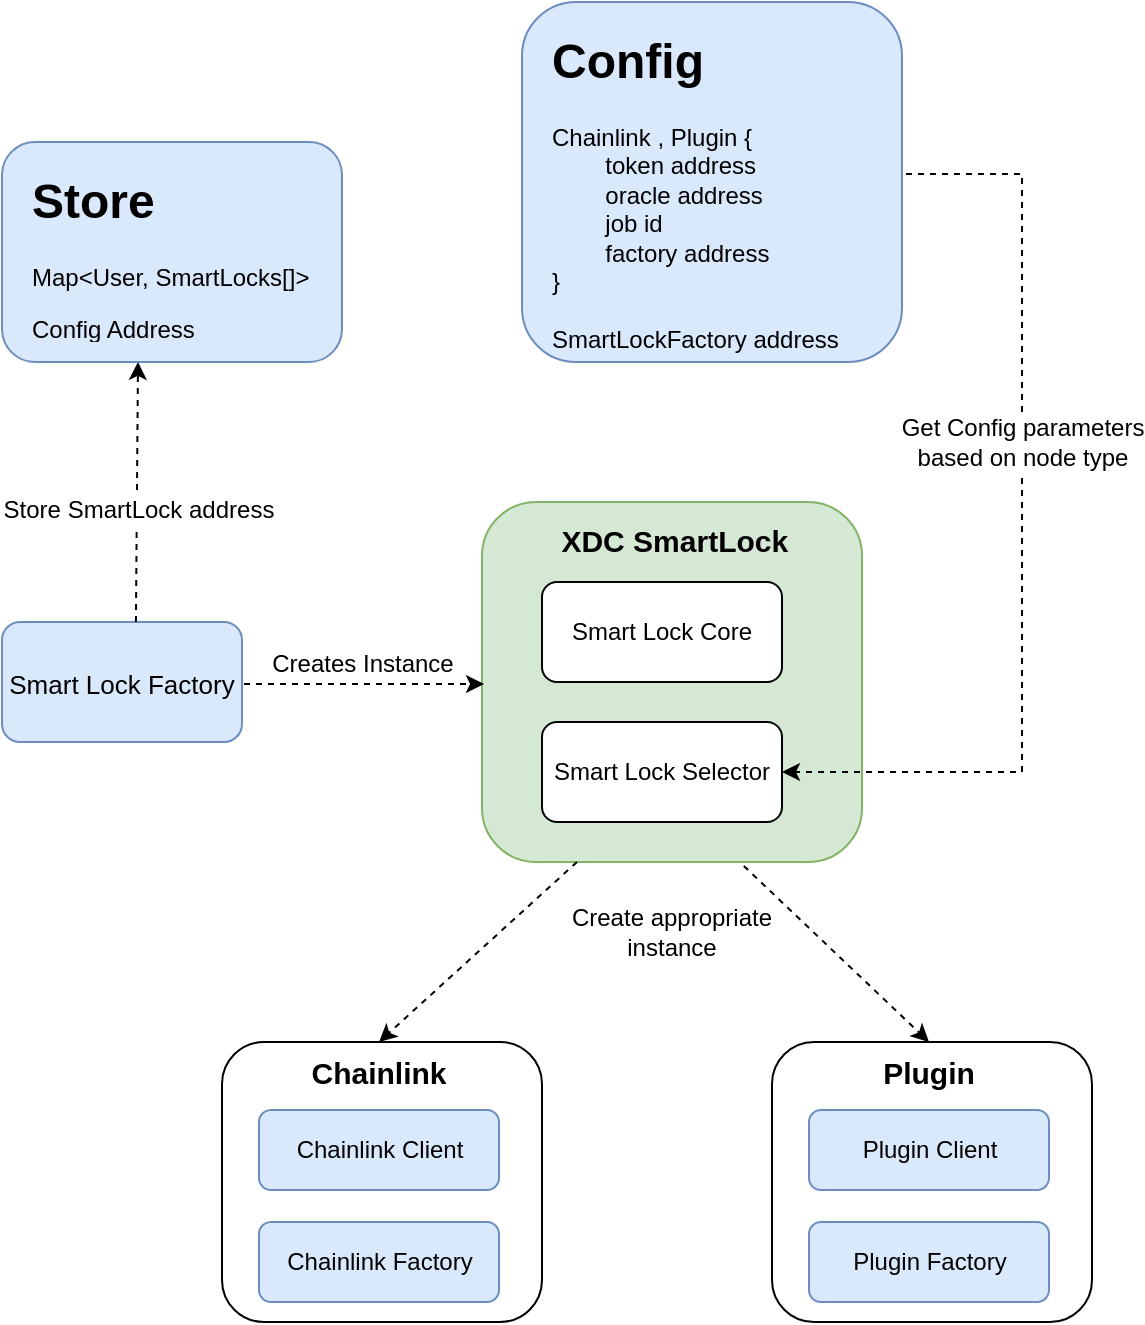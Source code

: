 <mxfile version="15.7.3" type="device"><diagram id="RAFhYU43qniFEGCFDLu4" name="Page-1"><mxGraphModel dx="1422" dy="786" grid="1" gridSize="10" guides="1" tooltips="1" connect="1" arrows="1" fold="1" page="1" pageScale="1" pageWidth="827" pageHeight="1169" math="0" shadow="0"><root><mxCell id="0"/><mxCell id="1" parent="0"/><mxCell id="vHcaS-4xd_lfe1cPeMF5-1" value="" style="rounded=1;whiteSpace=wrap;html=1;fillColor=#dae8fc;strokeColor=#6c8ebf;" vertex="1" parent="1"><mxGeometry x="130" y="90" width="170" height="110" as="geometry"/></mxCell><mxCell id="vHcaS-4xd_lfe1cPeMF5-2" value="&lt;p style=&quot;line-height: 1.2&quot;&gt;&lt;/p&gt;&lt;h1&gt;Store&lt;/h1&gt;&lt;p&gt;Map&amp;lt;User, SmartLocks[]&amp;gt;&lt;/p&gt;&lt;p&gt;Config Address&lt;/p&gt;&lt;p&gt;&lt;/p&gt;" style="text;html=1;strokeColor=none;fillColor=none;spacing=5;spacingTop=-20;whiteSpace=wrap;overflow=hidden;rounded=0;" vertex="1" parent="1"><mxGeometry x="140" y="100" width="170" height="90" as="geometry"/></mxCell><mxCell id="vHcaS-4xd_lfe1cPeMF5-3" value="" style="rounded=1;whiteSpace=wrap;html=1;fillColor=#dae8fc;strokeColor=#6c8ebf;" vertex="1" parent="1"><mxGeometry x="390" y="20" width="190" height="180" as="geometry"/></mxCell><mxCell id="vHcaS-4xd_lfe1cPeMF5-4" value="&lt;p style=&quot;line-height: 1.2&quot;&gt;&lt;/p&gt;&lt;h1&gt;Config&lt;/h1&gt;&lt;div&gt;Chainlink , Plugin {&lt;/div&gt;&lt;div&gt;&amp;nbsp; &amp;nbsp; &amp;nbsp; &amp;nbsp; token address&lt;/div&gt;&lt;div&gt;&lt;span&gt;&#9;&lt;/span&gt;&lt;span style=&quot;white-space: pre&quot;&gt;&#9;&lt;/span&gt;oracle address&lt;br&gt;&lt;/div&gt;&lt;div&gt;&lt;span&gt;&#9;&lt;/span&gt;&lt;span style=&quot;white-space: pre&quot;&gt;&#9;&lt;/span&gt;job id&lt;/div&gt;&lt;div&gt;&lt;span style=&quot;white-space: pre&quot;&gt;&#9;&lt;/span&gt;factory address&lt;br&gt;&lt;/div&gt;&lt;div&gt;}&lt;/div&gt;&lt;div&gt;&lt;br&gt;&lt;/div&gt;&lt;div&gt;&lt;div&gt;SmartLockFactory address&lt;/div&gt;&lt;/div&gt;&lt;p&gt;&lt;/p&gt;" style="text;html=1;strokeColor=none;fillColor=none;spacing=5;spacingTop=-20;whiteSpace=wrap;overflow=hidden;rounded=0;" vertex="1" parent="1"><mxGeometry x="400" y="30" width="180" height="170" as="geometry"/></mxCell><mxCell id="vHcaS-4xd_lfe1cPeMF5-10" value="" style="rounded=1;whiteSpace=wrap;html=1;fillColor=#d5e8d4;strokeColor=#82b366;" vertex="1" parent="1"><mxGeometry x="370" y="270" width="190" height="180" as="geometry"/></mxCell><mxCell id="vHcaS-4xd_lfe1cPeMF5-11" value="Smart Lock Core" style="rounded=1;whiteSpace=wrap;html=1;" vertex="1" parent="1"><mxGeometry x="400" y="310" width="120" height="50" as="geometry"/></mxCell><mxCell id="vHcaS-4xd_lfe1cPeMF5-12" value="Smart Lock Selector" style="rounded=1;whiteSpace=wrap;html=1;" vertex="1" parent="1"><mxGeometry x="400" y="380" width="120" height="50" as="geometry"/></mxCell><mxCell id="vHcaS-4xd_lfe1cPeMF5-14" value="&lt;b&gt;&lt;font style=&quot;font-size: 15px&quot;&gt;XDC SmartLock&amp;nbsp;&lt;/font&gt;&lt;/b&gt;" style="text;html=1;strokeColor=none;fillColor=none;align=center;verticalAlign=middle;whiteSpace=wrap;rounded=0;" vertex="1" parent="1"><mxGeometry x="397" y="274" width="143" height="30" as="geometry"/></mxCell><mxCell id="vHcaS-4xd_lfe1cPeMF5-15" value="&lt;font style=&quot;font-size: 13px&quot;&gt;Smart Lock Factory&lt;/font&gt;" style="rounded=1;whiteSpace=wrap;html=1;fontSize=15;fillColor=#dae8fc;strokeColor=#6c8ebf;" vertex="1" parent="1"><mxGeometry x="130" y="330" width="120" height="60" as="geometry"/></mxCell><mxCell id="vHcaS-4xd_lfe1cPeMF5-19" value="" style="rounded=1;whiteSpace=wrap;html=1;fontSize=12;" vertex="1" parent="1"><mxGeometry x="240" y="540" width="160" height="140" as="geometry"/></mxCell><mxCell id="vHcaS-4xd_lfe1cPeMF5-22" value="&lt;b&gt;&lt;font style=&quot;font-size: 15px&quot;&gt;Chainlink&lt;/font&gt;&lt;/b&gt;" style="text;html=1;strokeColor=none;fillColor=none;align=center;verticalAlign=middle;whiteSpace=wrap;rounded=0;" vertex="1" parent="1"><mxGeometry x="247" y="540" width="143" height="30" as="geometry"/></mxCell><mxCell id="vHcaS-4xd_lfe1cPeMF5-23" value="Chainlink Client" style="rounded=1;whiteSpace=wrap;html=1;fontSize=12;fillColor=#dae8fc;strokeColor=#6c8ebf;" vertex="1" parent="1"><mxGeometry x="258.5" y="574" width="120" height="40" as="geometry"/></mxCell><mxCell id="vHcaS-4xd_lfe1cPeMF5-24" value="Chainlink Factory" style="rounded=1;whiteSpace=wrap;html=1;fontSize=12;fillColor=#dae8fc;strokeColor=#6c8ebf;" vertex="1" parent="1"><mxGeometry x="258.5" y="630" width="120" height="40" as="geometry"/></mxCell><mxCell id="vHcaS-4xd_lfe1cPeMF5-25" value="" style="rounded=1;whiteSpace=wrap;html=1;fontSize=12;" vertex="1" parent="1"><mxGeometry x="515" y="540" width="160" height="140" as="geometry"/></mxCell><mxCell id="vHcaS-4xd_lfe1cPeMF5-26" value="&lt;b&gt;&lt;font style=&quot;font-size: 15px&quot;&gt;Plugin&lt;/font&gt;&lt;/b&gt;" style="text;html=1;strokeColor=none;fillColor=none;align=center;verticalAlign=middle;whiteSpace=wrap;rounded=0;" vertex="1" parent="1"><mxGeometry x="522" y="540" width="143" height="30" as="geometry"/></mxCell><mxCell id="vHcaS-4xd_lfe1cPeMF5-27" value="Plugin Client" style="rounded=1;whiteSpace=wrap;html=1;fontSize=12;fillColor=#dae8fc;strokeColor=#6c8ebf;" vertex="1" parent="1"><mxGeometry x="533.5" y="574" width="120" height="40" as="geometry"/></mxCell><mxCell id="vHcaS-4xd_lfe1cPeMF5-28" value="Plugin Factory" style="rounded=1;whiteSpace=wrap;html=1;fontSize=12;fillColor=#dae8fc;strokeColor=#6c8ebf;" vertex="1" parent="1"><mxGeometry x="533.5" y="630" width="120" height="40" as="geometry"/></mxCell><mxCell id="vHcaS-4xd_lfe1cPeMF5-31" value="Create appropriate instance" style="text;html=1;strokeColor=none;fillColor=none;align=center;verticalAlign=middle;whiteSpace=wrap;rounded=0;fontSize=12;" vertex="1" parent="1"><mxGeometry x="410" y="470" width="110" height="30" as="geometry"/></mxCell><mxCell id="vHcaS-4xd_lfe1cPeMF5-34" value="&lt;font style=&quot;font-size: 12px&quot;&gt;Creates Instance&lt;/font&gt;" style="endArrow=classic;html=1;rounded=0;fontSize=13;exitX=1;exitY=0.5;exitDx=0;exitDy=0;entryX=0;entryY=0.5;entryDx=0;entryDy=0;dashed=1;" edge="1" parent="1"><mxGeometry x="-0.017" y="11" width="50" height="50" relative="1" as="geometry"><mxPoint x="251" y="361" as="sourcePoint"/><mxPoint x="371" y="361" as="targetPoint"/><mxPoint as="offset"/></mxGeometry></mxCell><mxCell id="vHcaS-4xd_lfe1cPeMF5-35" value="" style="endArrow=classic;html=1;rounded=0;dashed=1;fontSize=12;entryX=0.4;entryY=1.018;entryDx=0;entryDy=0;exitX=0.558;exitY=0.033;exitDx=0;exitDy=0;exitPerimeter=0;entryPerimeter=0;" edge="1" parent="1"><mxGeometry width="50" height="50" relative="1" as="geometry"><mxPoint x="196.96" y="329.98" as="sourcePoint"/><mxPoint x="198" y="199.98" as="targetPoint"/></mxGeometry></mxCell><mxCell id="vHcaS-4xd_lfe1cPeMF5-36" value="Store SmartLock address" style="edgeLabel;html=1;align=center;verticalAlign=middle;resizable=0;points=[];fontSize=12;" vertex="1" connectable="0" parent="vHcaS-4xd_lfe1cPeMF5-35"><mxGeometry x="-0.139" relative="1" as="geometry"><mxPoint as="offset"/></mxGeometry></mxCell><mxCell id="vHcaS-4xd_lfe1cPeMF5-38" value="Get Config parameters &lt;br&gt;based on node type" style="endArrow=classic;html=1;rounded=0;dashed=1;fontSize=12;exitX=1.011;exitY=0.447;exitDx=0;exitDy=0;exitPerimeter=0;entryX=1;entryY=0.5;entryDx=0;entryDy=0;" edge="1" parent="1"><mxGeometry x="-0.195" width="50" height="50" relative="1" as="geometry"><mxPoint x="581.98" y="105.99" as="sourcePoint"/><mxPoint x="520" y="405" as="targetPoint"/><Array as="points"><mxPoint x="640" y="106"/><mxPoint x="640" y="405"/></Array><mxPoint as="offset"/></mxGeometry></mxCell><mxCell id="vHcaS-4xd_lfe1cPeMF5-39" value="" style="endArrow=classic;html=1;rounded=0;dashed=1;fontSize=12;entryX=0.5;entryY=0;entryDx=0;entryDy=0;exitX=0.25;exitY=1;exitDx=0;exitDy=0;" edge="1" parent="1" source="vHcaS-4xd_lfe1cPeMF5-10" target="vHcaS-4xd_lfe1cPeMF5-22"><mxGeometry width="50" height="50" relative="1" as="geometry"><mxPoint x="390" y="360" as="sourcePoint"/><mxPoint x="440" y="310" as="targetPoint"/></mxGeometry></mxCell><mxCell id="vHcaS-4xd_lfe1cPeMF5-40" value="" style="endArrow=classic;html=1;rounded=0;dashed=1;fontSize=12;entryX=0.5;entryY=0;entryDx=0;entryDy=0;exitX=0.689;exitY=1.011;exitDx=0;exitDy=0;exitPerimeter=0;" edge="1" parent="1" source="vHcaS-4xd_lfe1cPeMF5-10" target="vHcaS-4xd_lfe1cPeMF5-26"><mxGeometry width="50" height="50" relative="1" as="geometry"><mxPoint x="390" y="360" as="sourcePoint"/><mxPoint x="440" y="310" as="targetPoint"/></mxGeometry></mxCell></root></mxGraphModel></diagram></mxfile>